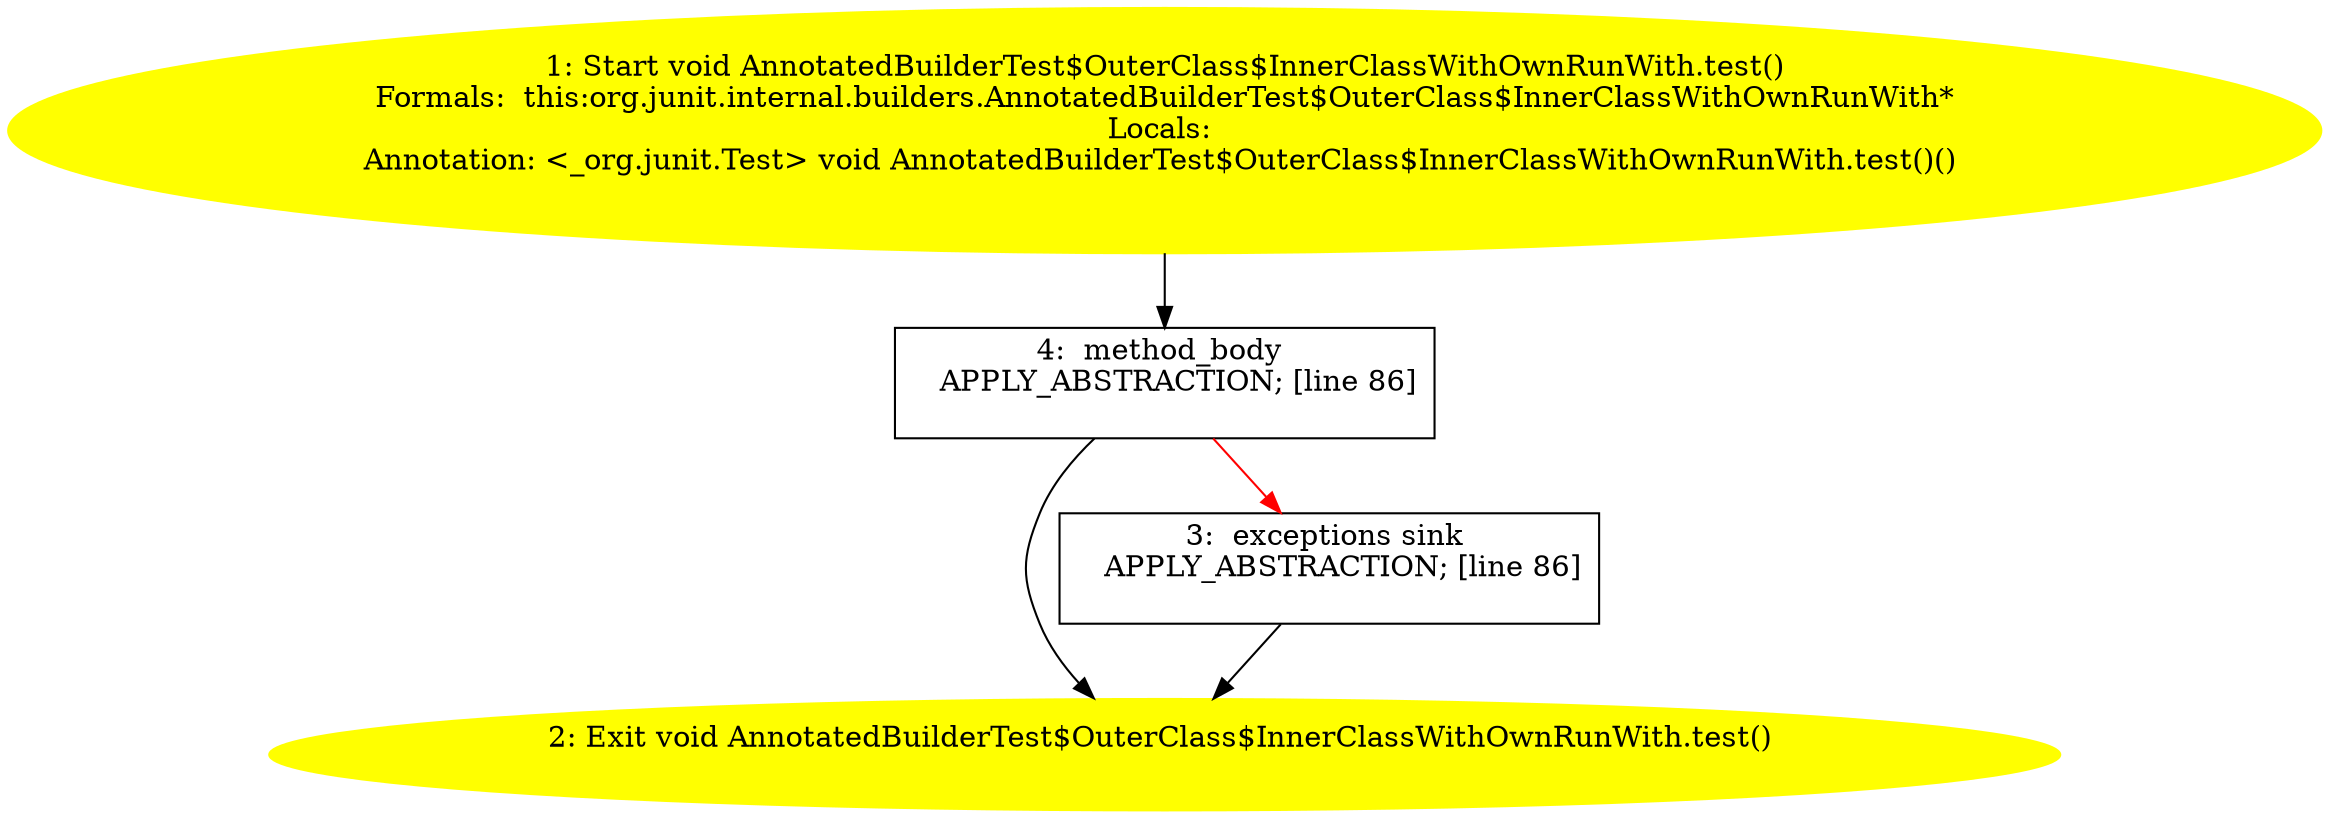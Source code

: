 /* @generated */
digraph cfg {
"org.junit.internal.builders.AnnotatedBuilderTest$OuterClass$InnerClassWithOwnRunWith.test():void.77f08b0c85c4011e6d71d2726feba762_1" [label="1: Start void AnnotatedBuilderTest$OuterClass$InnerClassWithOwnRunWith.test()\nFormals:  this:org.junit.internal.builders.AnnotatedBuilderTest$OuterClass$InnerClassWithOwnRunWith*\nLocals: \nAnnotation: <_org.junit.Test> void AnnotatedBuilderTest$OuterClass$InnerClassWithOwnRunWith.test()() \n  " color=yellow style=filled]
	

	 "org.junit.internal.builders.AnnotatedBuilderTest$OuterClass$InnerClassWithOwnRunWith.test():void.77f08b0c85c4011e6d71d2726feba762_1" -> "org.junit.internal.builders.AnnotatedBuilderTest$OuterClass$InnerClassWithOwnRunWith.test():void.77f08b0c85c4011e6d71d2726feba762_4" ;
"org.junit.internal.builders.AnnotatedBuilderTest$OuterClass$InnerClassWithOwnRunWith.test():void.77f08b0c85c4011e6d71d2726feba762_2" [label="2: Exit void AnnotatedBuilderTest$OuterClass$InnerClassWithOwnRunWith.test() \n  " color=yellow style=filled]
	

"org.junit.internal.builders.AnnotatedBuilderTest$OuterClass$InnerClassWithOwnRunWith.test():void.77f08b0c85c4011e6d71d2726feba762_3" [label="3:  exceptions sink \n   APPLY_ABSTRACTION; [line 86]\n " shape="box"]
	

	 "org.junit.internal.builders.AnnotatedBuilderTest$OuterClass$InnerClassWithOwnRunWith.test():void.77f08b0c85c4011e6d71d2726feba762_3" -> "org.junit.internal.builders.AnnotatedBuilderTest$OuterClass$InnerClassWithOwnRunWith.test():void.77f08b0c85c4011e6d71d2726feba762_2" ;
"org.junit.internal.builders.AnnotatedBuilderTest$OuterClass$InnerClassWithOwnRunWith.test():void.77f08b0c85c4011e6d71d2726feba762_4" [label="4:  method_body \n   APPLY_ABSTRACTION; [line 86]\n " shape="box"]
	

	 "org.junit.internal.builders.AnnotatedBuilderTest$OuterClass$InnerClassWithOwnRunWith.test():void.77f08b0c85c4011e6d71d2726feba762_4" -> "org.junit.internal.builders.AnnotatedBuilderTest$OuterClass$InnerClassWithOwnRunWith.test():void.77f08b0c85c4011e6d71d2726feba762_2" ;
	 "org.junit.internal.builders.AnnotatedBuilderTest$OuterClass$InnerClassWithOwnRunWith.test():void.77f08b0c85c4011e6d71d2726feba762_4" -> "org.junit.internal.builders.AnnotatedBuilderTest$OuterClass$InnerClassWithOwnRunWith.test():void.77f08b0c85c4011e6d71d2726feba762_3" [color="red" ];
}

